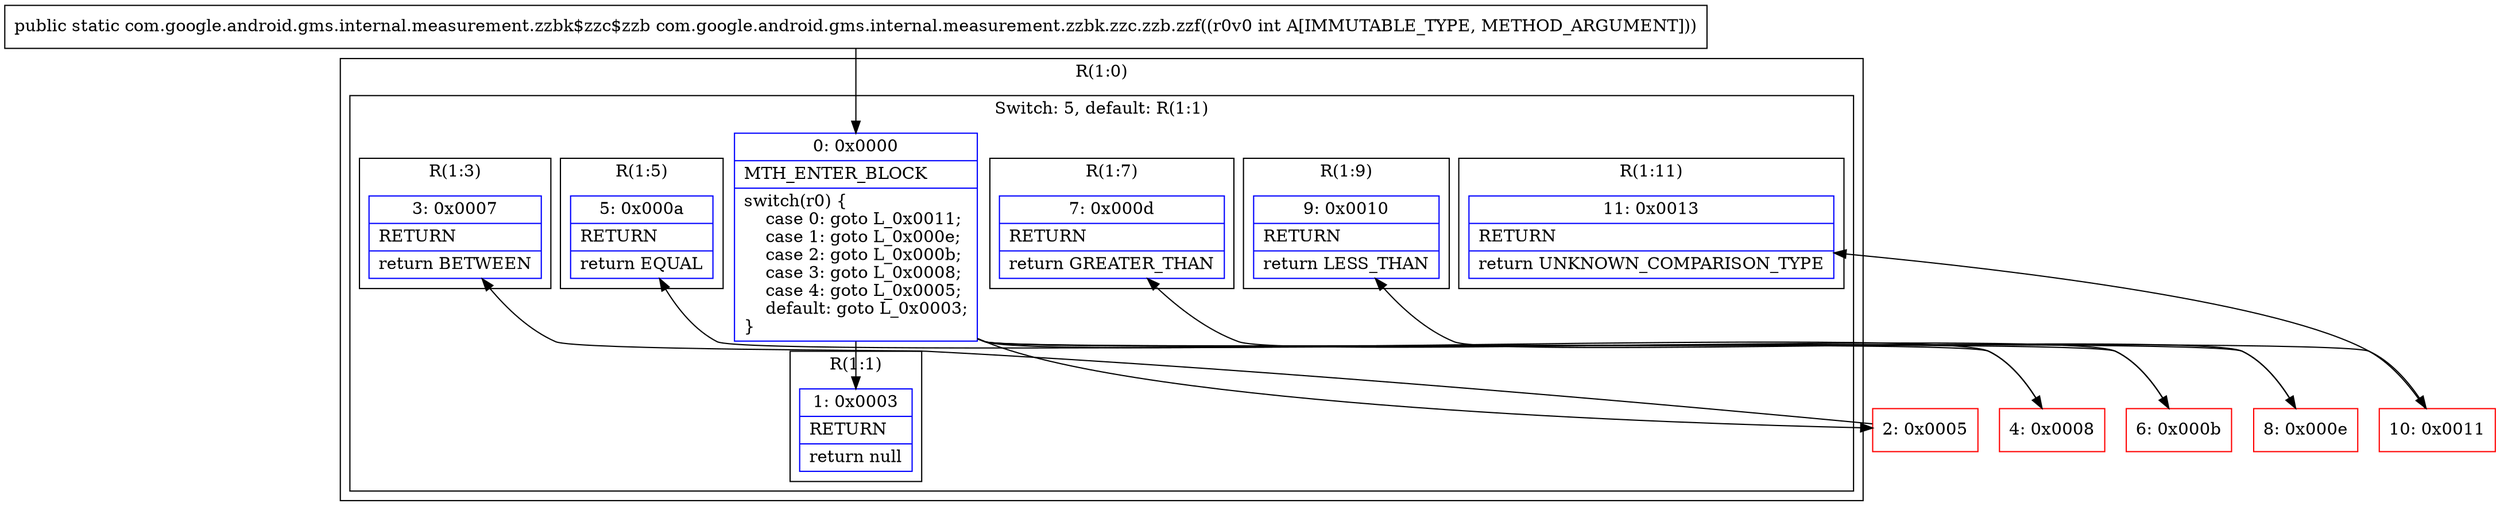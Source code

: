 digraph "CFG forcom.google.android.gms.internal.measurement.zzbk.zzc.zzb.zzf(I)Lcom\/google\/android\/gms\/internal\/measurement\/zzbk$zzc$zzb;" {
subgraph cluster_Region_2011901268 {
label = "R(1:0)";
node [shape=record,color=blue];
subgraph cluster_SwitchRegion_1335949563 {
label = "Switch: 5, default: R(1:1)";
node [shape=record,color=blue];
Node_0 [shape=record,label="{0\:\ 0x0000|MTH_ENTER_BLOCK\l|switch(r0) \{\l    case 0: goto L_0x0011;\l    case 1: goto L_0x000e;\l    case 2: goto L_0x000b;\l    case 3: goto L_0x0008;\l    case 4: goto L_0x0005;\l    default: goto L_0x0003;\l\}\l}"];
subgraph cluster_Region_133816756 {
label = "R(1:11)";
node [shape=record,color=blue];
Node_11 [shape=record,label="{11\:\ 0x0013|RETURN\l|return UNKNOWN_COMPARISON_TYPE\l}"];
}
subgraph cluster_Region_71129993 {
label = "R(1:9)";
node [shape=record,color=blue];
Node_9 [shape=record,label="{9\:\ 0x0010|RETURN\l|return LESS_THAN\l}"];
}
subgraph cluster_Region_705841111 {
label = "R(1:7)";
node [shape=record,color=blue];
Node_7 [shape=record,label="{7\:\ 0x000d|RETURN\l|return GREATER_THAN\l}"];
}
subgraph cluster_Region_1656554830 {
label = "R(1:5)";
node [shape=record,color=blue];
Node_5 [shape=record,label="{5\:\ 0x000a|RETURN\l|return EQUAL\l}"];
}
subgraph cluster_Region_704752876 {
label = "R(1:3)";
node [shape=record,color=blue];
Node_3 [shape=record,label="{3\:\ 0x0007|RETURN\l|return BETWEEN\l}"];
}
subgraph cluster_Region_1150176054 {
label = "R(1:1)";
node [shape=record,color=blue];
Node_1 [shape=record,label="{1\:\ 0x0003|RETURN\l|return null\l}"];
}
}
}
Node_2 [shape=record,color=red,label="{2\:\ 0x0005}"];
Node_4 [shape=record,color=red,label="{4\:\ 0x0008}"];
Node_6 [shape=record,color=red,label="{6\:\ 0x000b}"];
Node_8 [shape=record,color=red,label="{8\:\ 0x000e}"];
Node_10 [shape=record,color=red,label="{10\:\ 0x0011}"];
MethodNode[shape=record,label="{public static com.google.android.gms.internal.measurement.zzbk$zzc$zzb com.google.android.gms.internal.measurement.zzbk.zzc.zzb.zzf((r0v0 int A[IMMUTABLE_TYPE, METHOD_ARGUMENT])) }"];
MethodNode -> Node_0;
Node_0 -> Node_1;
Node_0 -> Node_2;
Node_0 -> Node_4;
Node_0 -> Node_6;
Node_0 -> Node_8;
Node_0 -> Node_10;
Node_2 -> Node_3;
Node_4 -> Node_5;
Node_6 -> Node_7;
Node_8 -> Node_9;
Node_10 -> Node_11;
}

